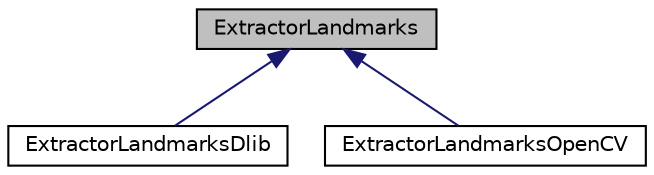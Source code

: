 digraph "ExtractorLandmarks"
{
 // LATEX_PDF_SIZE
  edge [fontname="Helvetica",fontsize="10",labelfontname="Helvetica",labelfontsize="10"];
  node [fontname="Helvetica",fontsize="10",shape=record];
  Node1 [label="ExtractorLandmarks",height=0.2,width=0.4,color="black", fillcolor="grey75", style="filled", fontcolor="black",tooltip="Clase abstracta para extraer landmarks de un Mat."];
  Node1 -> Node2 [dir="back",color="midnightblue",fontsize="10",style="solid",fontname="Helvetica"];
  Node2 [label="ExtractorLandmarksDlib",height=0.2,width=0.4,color="black", fillcolor="white", style="filled",URL="$class_extractor_landmarks_dlib.html",tooltip="Implementación concreta de la clase abstracta ExtractorLandmarks usando dlib."];
  Node1 -> Node3 [dir="back",color="midnightblue",fontsize="10",style="solid",fontname="Helvetica"];
  Node3 [label="ExtractorLandmarksOpenCV",height=0.2,width=0.4,color="black", fillcolor="white", style="filled",URL="$class_extractor_landmarks_open_c_v.html",tooltip="Clase concreta derivada de ExtractorLandmarks para extraer landmarks utilizando openCV."];
}
